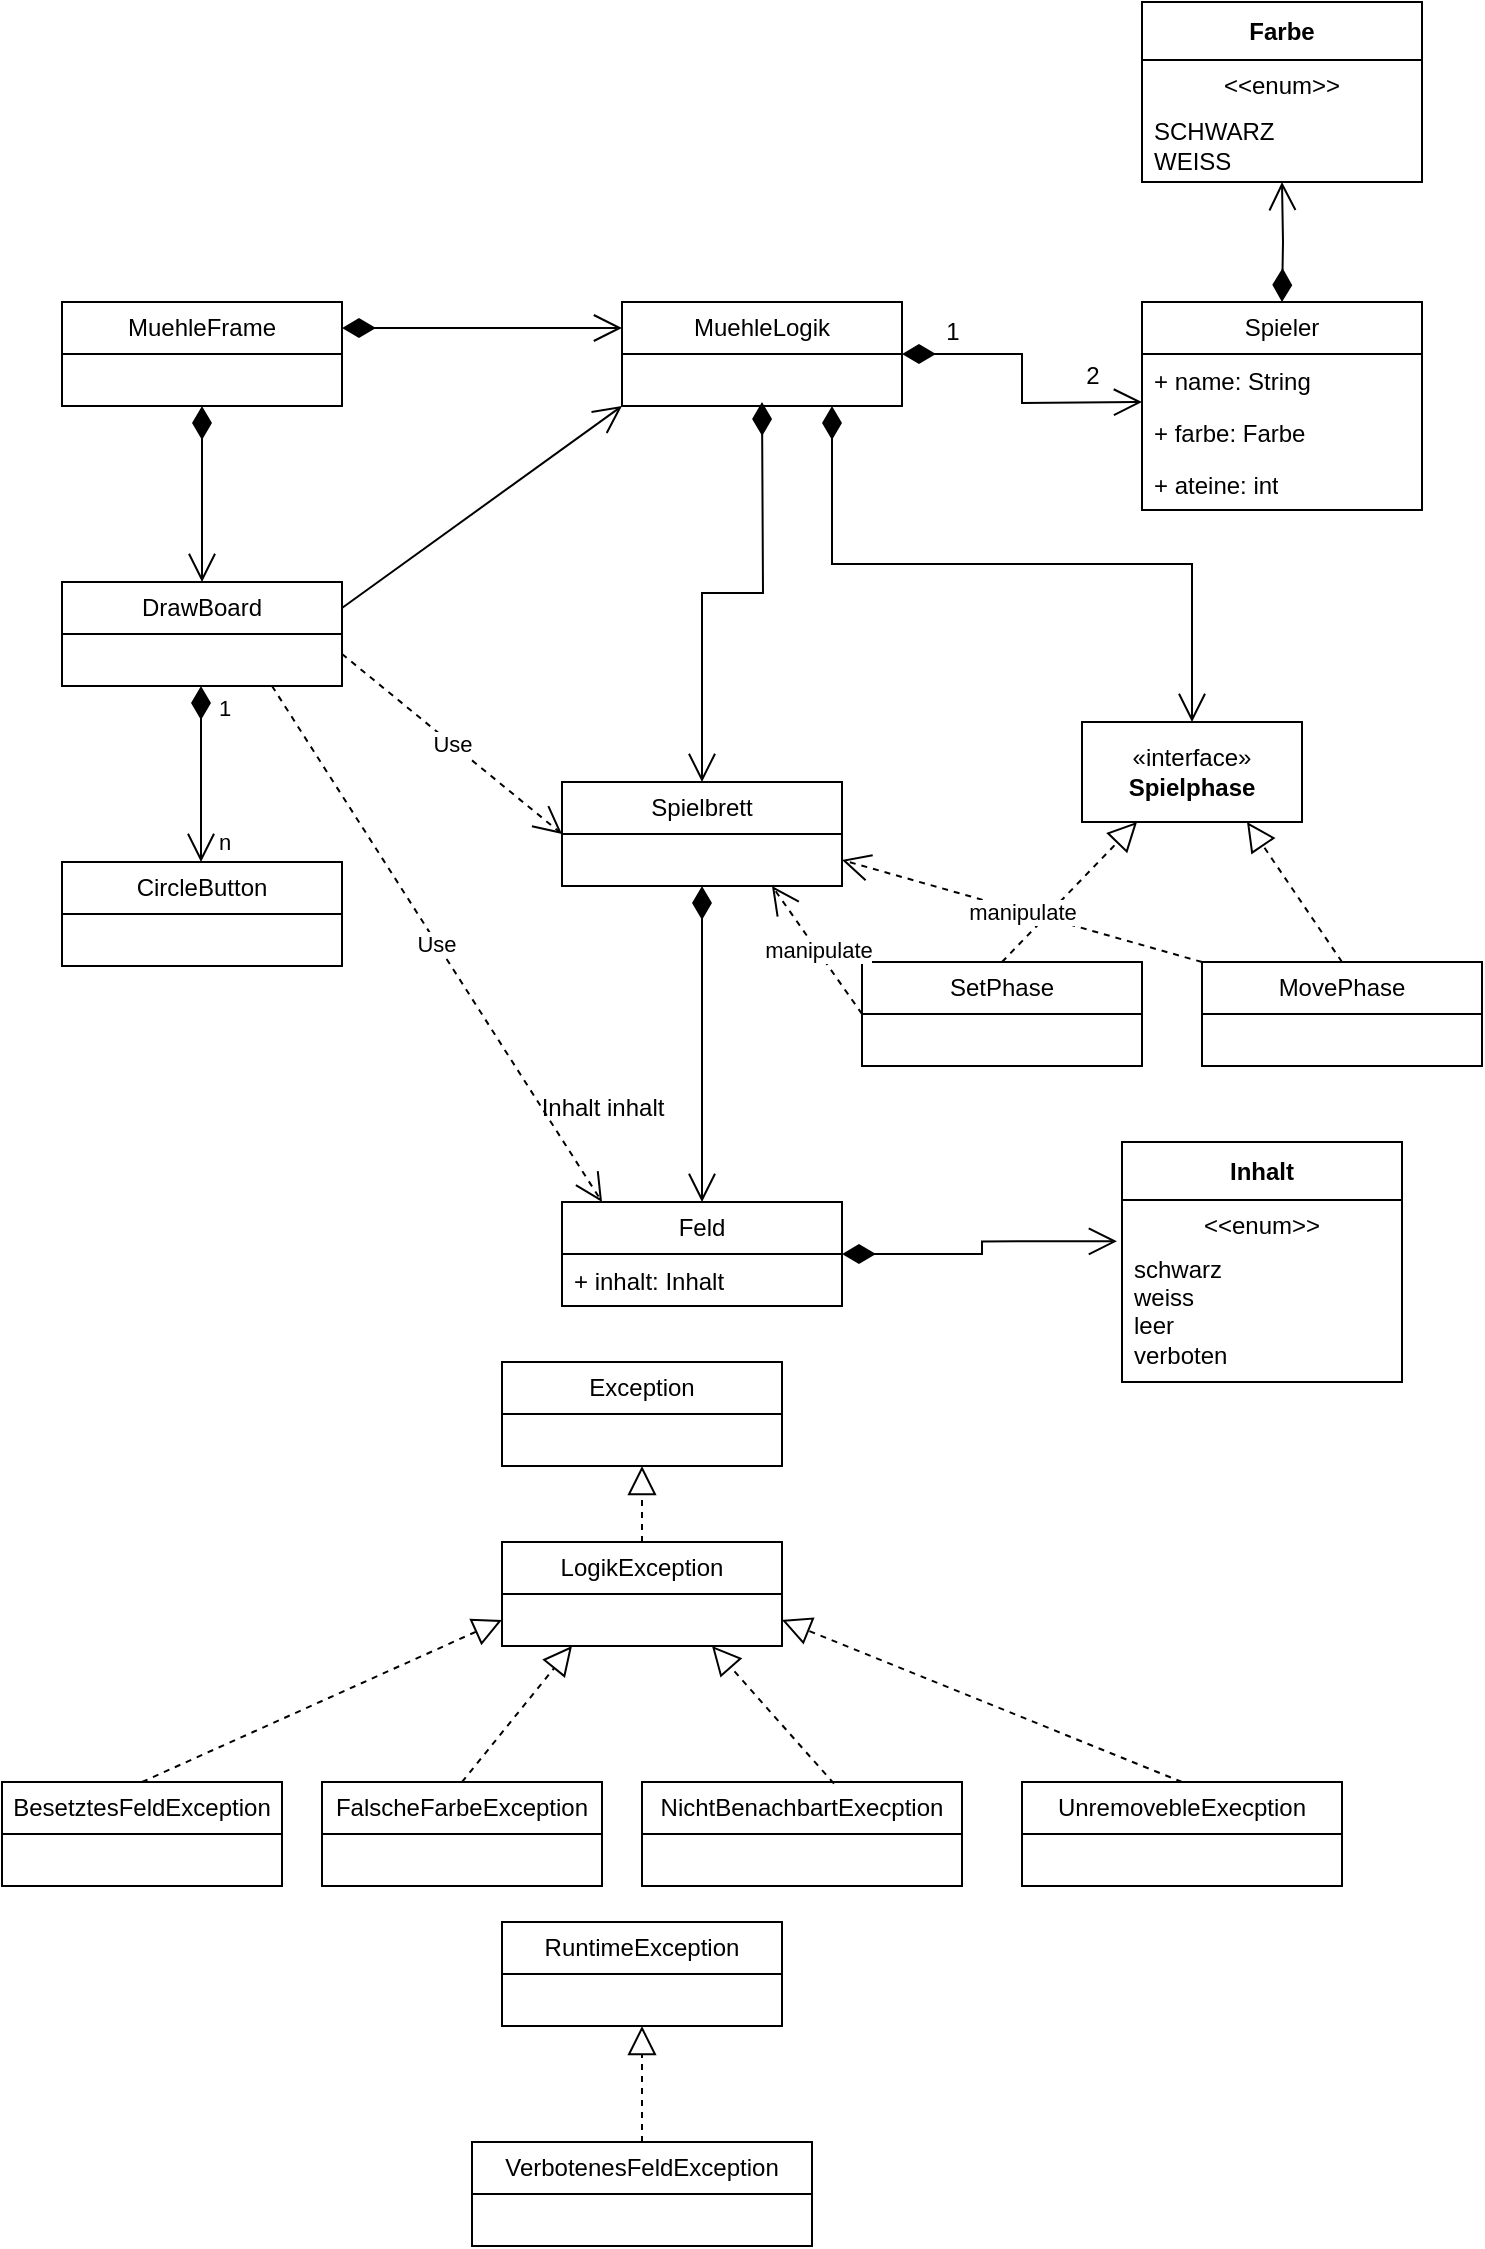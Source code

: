 <mxfile version="24.7.8">
  <diagram id="C5RBs43oDa-KdzZeNtuy" name="Page-1">
    <mxGraphModel dx="1687" dy="878" grid="1" gridSize="10" guides="1" tooltips="1" connect="1" arrows="1" fold="1" page="1" pageScale="1" pageWidth="827" pageHeight="1169" math="0" shadow="0">
      <root>
        <mxCell id="WIyWlLk6GJQsqaUBKTNV-0" />
        <mxCell id="WIyWlLk6GJQsqaUBKTNV-1" parent="WIyWlLk6GJQsqaUBKTNV-0" />
        <mxCell id="z7_V1d8GZcHk-OMy8LCR-1" value="MuehleFrame" style="swimlane;fontStyle=0;childLayout=stackLayout;horizontal=1;startSize=26;fillColor=none;horizontalStack=0;resizeParent=1;resizeParentMax=0;resizeLast=0;collapsible=1;marginBottom=0;whiteSpace=wrap;html=1;" vertex="1" parent="WIyWlLk6GJQsqaUBKTNV-1">
          <mxGeometry x="100" y="170" width="140" height="52" as="geometry" />
        </mxCell>
        <mxCell id="z7_V1d8GZcHk-OMy8LCR-9" value="DrawBoard" style="swimlane;fontStyle=0;childLayout=stackLayout;horizontal=1;startSize=26;fillColor=none;horizontalStack=0;resizeParent=1;resizeParentMax=0;resizeLast=0;collapsible=1;marginBottom=0;whiteSpace=wrap;html=1;" vertex="1" parent="WIyWlLk6GJQsqaUBKTNV-1">
          <mxGeometry x="100" y="310" width="140" height="52" as="geometry" />
        </mxCell>
        <mxCell id="z7_V1d8GZcHk-OMy8LCR-14" value="MuehleLogik" style="swimlane;fontStyle=0;childLayout=stackLayout;horizontal=1;startSize=26;fillColor=none;horizontalStack=0;resizeParent=1;resizeParentMax=0;resizeLast=0;collapsible=1;marginBottom=0;whiteSpace=wrap;html=1;" vertex="1" parent="WIyWlLk6GJQsqaUBKTNV-1">
          <mxGeometry x="380" y="170" width="140" height="52" as="geometry" />
        </mxCell>
        <mxCell id="z7_V1d8GZcHk-OMy8LCR-15" value="" style="endArrow=open;html=1;endSize=12;startArrow=diamondThin;startSize=14;startFill=1;edgeStyle=orthogonalEdgeStyle;align=left;verticalAlign=bottom;rounded=0;entryX=0;entryY=0.25;entryDx=0;entryDy=0;exitX=1;exitY=0.25;exitDx=0;exitDy=0;" edge="1" parent="WIyWlLk6GJQsqaUBKTNV-1" source="z7_V1d8GZcHk-OMy8LCR-1" target="z7_V1d8GZcHk-OMy8LCR-14">
          <mxGeometry x="-1" y="3" relative="1" as="geometry">
            <mxPoint x="250" y="90" as="sourcePoint" />
            <mxPoint x="180" y="232" as="targetPoint" />
          </mxGeometry>
        </mxCell>
        <mxCell id="z7_V1d8GZcHk-OMy8LCR-18" value="CircleButton" style="swimlane;fontStyle=0;childLayout=stackLayout;horizontal=1;startSize=26;fillColor=none;horizontalStack=0;resizeParent=1;resizeParentMax=0;resizeLast=0;collapsible=1;marginBottom=0;whiteSpace=wrap;html=1;" vertex="1" parent="WIyWlLk6GJQsqaUBKTNV-1">
          <mxGeometry x="100" y="450" width="140" height="52" as="geometry" />
        </mxCell>
        <mxCell id="z7_V1d8GZcHk-OMy8LCR-20" value="" style="endArrow=open;html=1;endSize=12;startArrow=diamondThin;startSize=14;startFill=1;edgeStyle=orthogonalEdgeStyle;align=left;verticalAlign=bottom;rounded=0;entryX=0.5;entryY=0;entryDx=0;entryDy=0;exitX=0.5;exitY=1;exitDx=0;exitDy=0;" edge="1" parent="WIyWlLk6GJQsqaUBKTNV-1" source="z7_V1d8GZcHk-OMy8LCR-1" target="z7_V1d8GZcHk-OMy8LCR-9">
          <mxGeometry x="-1" y="3" relative="1" as="geometry">
            <mxPoint x="250" y="193" as="sourcePoint" />
            <mxPoint x="420" y="193" as="targetPoint" />
          </mxGeometry>
        </mxCell>
        <mxCell id="z7_V1d8GZcHk-OMy8LCR-21" value="" style="endArrow=open;html=1;endSize=12;startArrow=diamondThin;startSize=14;startFill=1;edgeStyle=orthogonalEdgeStyle;align=left;verticalAlign=bottom;rounded=0;entryX=0.5;entryY=0;entryDx=0;entryDy=0;exitX=0.5;exitY=1;exitDx=0;exitDy=0;" edge="1" parent="WIyWlLk6GJQsqaUBKTNV-1">
          <mxGeometry x="-1" y="3" relative="1" as="geometry">
            <mxPoint x="169.5" y="362" as="sourcePoint" />
            <mxPoint x="169.5" y="450" as="targetPoint" />
          </mxGeometry>
        </mxCell>
        <mxCell id="z7_V1d8GZcHk-OMy8LCR-24" value="n" style="edgeLabel;html=1;align=center;verticalAlign=middle;resizable=0;points=[];" vertex="1" connectable="0" parent="z7_V1d8GZcHk-OMy8LCR-21">
          <mxGeometry x="1" y="-2" relative="1" as="geometry">
            <mxPoint x="13" y="-10" as="offset" />
          </mxGeometry>
        </mxCell>
        <mxCell id="z7_V1d8GZcHk-OMy8LCR-25" value="&lt;div&gt;1&lt;/div&gt;" style="edgeLabel;html=1;align=center;verticalAlign=middle;resizable=0;points=[];" vertex="1" connectable="0" parent="z7_V1d8GZcHk-OMy8LCR-21">
          <mxGeometry x="-0.75" y="1" relative="1" as="geometry">
            <mxPoint x="10" as="offset" />
          </mxGeometry>
        </mxCell>
        <mxCell id="z7_V1d8GZcHk-OMy8LCR-28" value="Spielbrett" style="swimlane;fontStyle=0;childLayout=stackLayout;horizontal=1;startSize=26;fillColor=none;horizontalStack=0;resizeParent=1;resizeParentMax=0;resizeLast=0;collapsible=1;marginBottom=0;whiteSpace=wrap;html=1;" vertex="1" parent="WIyWlLk6GJQsqaUBKTNV-1">
          <mxGeometry x="350" y="410" width="140" height="52" as="geometry" />
        </mxCell>
        <mxCell id="z7_V1d8GZcHk-OMy8LCR-29" value="" style="endArrow=open;html=1;endSize=12;startArrow=diamondThin;startSize=14;startFill=1;edgeStyle=orthogonalEdgeStyle;align=left;verticalAlign=bottom;rounded=0;entryX=0.5;entryY=0;entryDx=0;entryDy=0;" edge="1" parent="WIyWlLk6GJQsqaUBKTNV-1" target="z7_V1d8GZcHk-OMy8LCR-28">
          <mxGeometry x="-1" y="3" relative="1" as="geometry">
            <mxPoint x="450" y="220" as="sourcePoint" />
            <mxPoint x="420" y="193" as="targetPoint" />
          </mxGeometry>
        </mxCell>
        <mxCell id="z7_V1d8GZcHk-OMy8LCR-31" value="&lt;div&gt;Feld&lt;/div&gt;" style="swimlane;fontStyle=0;childLayout=stackLayout;horizontal=1;startSize=26;fillColor=none;horizontalStack=0;resizeParent=1;resizeParentMax=0;resizeLast=0;collapsible=1;marginBottom=0;whiteSpace=wrap;html=1;" vertex="1" parent="WIyWlLk6GJQsqaUBKTNV-1">
          <mxGeometry x="350" y="620" width="140" height="52" as="geometry" />
        </mxCell>
        <mxCell id="z7_V1d8GZcHk-OMy8LCR-72" value="+ inhalt: Inhalt" style="text;strokeColor=none;fillColor=none;align=left;verticalAlign=top;spacingLeft=4;spacingRight=4;overflow=hidden;rotatable=0;points=[[0,0.5],[1,0.5]];portConstraint=eastwest;whiteSpace=wrap;html=1;" vertex="1" parent="z7_V1d8GZcHk-OMy8LCR-31">
          <mxGeometry y="26" width="140" height="26" as="geometry" />
        </mxCell>
        <mxCell id="z7_V1d8GZcHk-OMy8LCR-32" value="" style="endArrow=open;html=1;endSize=12;startArrow=diamondThin;startSize=14;startFill=1;edgeStyle=orthogonalEdgeStyle;align=left;verticalAlign=bottom;rounded=0;entryX=0.5;entryY=0;entryDx=0;entryDy=0;exitX=0.5;exitY=1;exitDx=0;exitDy=0;" edge="1" parent="WIyWlLk6GJQsqaUBKTNV-1" source="z7_V1d8GZcHk-OMy8LCR-28" target="z7_V1d8GZcHk-OMy8LCR-31">
          <mxGeometry x="-1" y="3" relative="1" as="geometry">
            <mxPoint x="480" y="360" as="sourcePoint" />
            <mxPoint x="479.5" y="430" as="targetPoint" />
          </mxGeometry>
        </mxCell>
        <mxCell id="z7_V1d8GZcHk-OMy8LCR-36" value="" style="endArrow=open;html=1;endSize=12;startArrow=diamondThin;startSize=14;startFill=1;edgeStyle=orthogonalEdgeStyle;align=left;verticalAlign=bottom;rounded=0;entryX=0;entryY=0.5;entryDx=0;entryDy=0;exitX=1;exitY=0.5;exitDx=0;exitDy=0;" edge="1" parent="WIyWlLk6GJQsqaUBKTNV-1" source="z7_V1d8GZcHk-OMy8LCR-14">
          <mxGeometry x="-1" y="3" relative="1" as="geometry">
            <mxPoint x="610" y="280" as="sourcePoint" />
            <mxPoint x="640" y="220" as="targetPoint" />
          </mxGeometry>
        </mxCell>
        <mxCell id="z7_V1d8GZcHk-OMy8LCR-37" value="Use" style="endArrow=open;endSize=12;dashed=1;html=1;rounded=0;entryX=0;entryY=0.5;entryDx=0;entryDy=0;" edge="1" parent="WIyWlLk6GJQsqaUBKTNV-1" target="z7_V1d8GZcHk-OMy8LCR-28">
          <mxGeometry width="160" relative="1" as="geometry">
            <mxPoint x="240" y="346" as="sourcePoint" />
            <mxPoint x="470" y="410" as="targetPoint" />
          </mxGeometry>
        </mxCell>
        <mxCell id="z7_V1d8GZcHk-OMy8LCR-38" value="Use" style="endArrow=open;endSize=12;dashed=1;html=1;rounded=0;entryX=0.143;entryY=0;entryDx=0;entryDy=0;exitX=0.75;exitY=1;exitDx=0;exitDy=0;entryPerimeter=0;" edge="1" parent="WIyWlLk6GJQsqaUBKTNV-1" source="z7_V1d8GZcHk-OMy8LCR-9" target="z7_V1d8GZcHk-OMy8LCR-31">
          <mxGeometry width="160" relative="1" as="geometry">
            <mxPoint x="220" y="362" as="sourcePoint" />
            <mxPoint x="380" y="478" as="targetPoint" />
          </mxGeometry>
        </mxCell>
        <mxCell id="z7_V1d8GZcHk-OMy8LCR-39" value="" style="endArrow=open;endFill=1;endSize=12;html=1;rounded=0;exitX=1;exitY=0.25;exitDx=0;exitDy=0;entryX=0;entryY=1;entryDx=0;entryDy=0;" edge="1" parent="WIyWlLk6GJQsqaUBKTNV-1" source="z7_V1d8GZcHk-OMy8LCR-9" target="z7_V1d8GZcHk-OMy8LCR-14">
          <mxGeometry width="160" relative="1" as="geometry">
            <mxPoint x="310" y="410" as="sourcePoint" />
            <mxPoint x="470" y="410" as="targetPoint" />
          </mxGeometry>
        </mxCell>
        <mxCell id="z7_V1d8GZcHk-OMy8LCR-40" value="&lt;div&gt;SetPhase&lt;/div&gt;" style="swimlane;fontStyle=0;childLayout=stackLayout;horizontal=1;startSize=26;fillColor=none;horizontalStack=0;resizeParent=1;resizeParentMax=0;resizeLast=0;collapsible=1;marginBottom=0;whiteSpace=wrap;html=1;" vertex="1" parent="WIyWlLk6GJQsqaUBKTNV-1">
          <mxGeometry x="500" y="500" width="140" height="52" as="geometry" />
        </mxCell>
        <mxCell id="z7_V1d8GZcHk-OMy8LCR-41" value="«interface»&lt;br&gt;&lt;div&gt;&lt;b&gt;Spielphase&lt;/b&gt;&lt;/div&gt;" style="html=1;whiteSpace=wrap;" vertex="1" parent="WIyWlLk6GJQsqaUBKTNV-1">
          <mxGeometry x="610" y="380" width="110" height="50" as="geometry" />
        </mxCell>
        <mxCell id="z7_V1d8GZcHk-OMy8LCR-42" value="&lt;div&gt;MovePhase&lt;/div&gt;" style="swimlane;fontStyle=0;childLayout=stackLayout;horizontal=1;startSize=26;fillColor=none;horizontalStack=0;resizeParent=1;resizeParentMax=0;resizeLast=0;collapsible=1;marginBottom=0;whiteSpace=wrap;html=1;" vertex="1" parent="WIyWlLk6GJQsqaUBKTNV-1">
          <mxGeometry x="670" y="500" width="140" height="52" as="geometry" />
        </mxCell>
        <mxCell id="z7_V1d8GZcHk-OMy8LCR-43" value="" style="endArrow=open;html=1;endSize=12;startArrow=diamondThin;startSize=14;startFill=1;edgeStyle=orthogonalEdgeStyle;align=left;verticalAlign=bottom;rounded=0;entryX=0.5;entryY=0;entryDx=0;entryDy=0;exitX=0.75;exitY=1;exitDx=0;exitDy=0;" edge="1" parent="WIyWlLk6GJQsqaUBKTNV-1" source="z7_V1d8GZcHk-OMy8LCR-14" target="z7_V1d8GZcHk-OMy8LCR-41">
          <mxGeometry x="-1" y="3" relative="1" as="geometry">
            <mxPoint x="530" y="206" as="sourcePoint" />
            <mxPoint x="650" y="206" as="targetPoint" />
          </mxGeometry>
        </mxCell>
        <mxCell id="z7_V1d8GZcHk-OMy8LCR-44" value="" style="endArrow=block;dashed=1;endFill=0;endSize=12;html=1;rounded=0;entryX=0.25;entryY=1;entryDx=0;entryDy=0;exitX=0.5;exitY=0;exitDx=0;exitDy=0;" edge="1" parent="WIyWlLk6GJQsqaUBKTNV-1" source="z7_V1d8GZcHk-OMy8LCR-40" target="z7_V1d8GZcHk-OMy8LCR-41">
          <mxGeometry width="160" relative="1" as="geometry">
            <mxPoint x="310" y="410" as="sourcePoint" />
            <mxPoint x="470" y="410" as="targetPoint" />
          </mxGeometry>
        </mxCell>
        <mxCell id="z7_V1d8GZcHk-OMy8LCR-45" value="" style="endArrow=block;dashed=1;endFill=0;endSize=12;html=1;rounded=0;entryX=0.75;entryY=1;entryDx=0;entryDy=0;exitX=0.5;exitY=0;exitDx=0;exitDy=0;" edge="1" parent="WIyWlLk6GJQsqaUBKTNV-1" source="z7_V1d8GZcHk-OMy8LCR-42" target="z7_V1d8GZcHk-OMy8LCR-41">
          <mxGeometry width="160" relative="1" as="geometry">
            <mxPoint x="560" y="420" as="sourcePoint" />
            <mxPoint x="628" y="350" as="targetPoint" />
          </mxGeometry>
        </mxCell>
        <mxCell id="z7_V1d8GZcHk-OMy8LCR-46" value="&lt;div&gt;manipulate&lt;/div&gt;" style="endArrow=open;endSize=12;dashed=1;html=1;rounded=0;exitX=0;exitY=0.5;exitDx=0;exitDy=0;entryX=0.75;entryY=1;entryDx=0;entryDy=0;" edge="1" parent="WIyWlLk6GJQsqaUBKTNV-1" source="z7_V1d8GZcHk-OMy8LCR-40" target="z7_V1d8GZcHk-OMy8LCR-28">
          <mxGeometry width="160" relative="1" as="geometry">
            <mxPoint x="250" y="356" as="sourcePoint" />
            <mxPoint x="440" y="380" as="targetPoint" />
          </mxGeometry>
        </mxCell>
        <mxCell id="z7_V1d8GZcHk-OMy8LCR-47" value="&lt;div&gt;manipulate&lt;/div&gt;" style="endArrow=open;endSize=12;dashed=1;html=1;rounded=0;exitX=0;exitY=0;exitDx=0;exitDy=0;entryX=1;entryY=0.75;entryDx=0;entryDy=0;" edge="1" parent="WIyWlLk6GJQsqaUBKTNV-1" source="z7_V1d8GZcHk-OMy8LCR-42" target="z7_V1d8GZcHk-OMy8LCR-28">
          <mxGeometry width="160" relative="1" as="geometry">
            <mxPoint x="490" y="446" as="sourcePoint" />
            <mxPoint x="445" y="382" as="targetPoint" />
          </mxGeometry>
        </mxCell>
        <mxCell id="z7_V1d8GZcHk-OMy8LCR-52" value="Inhalt" style="swimlane;fontStyle=1;align=center;verticalAlign=middle;childLayout=stackLayout;horizontal=1;startSize=29;horizontalStack=0;resizeParent=1;resizeParentMax=0;resizeLast=0;collapsible=0;marginBottom=0;html=1;whiteSpace=wrap;" vertex="1" parent="WIyWlLk6GJQsqaUBKTNV-1">
          <mxGeometry x="630" y="590" width="140" height="120" as="geometry" />
        </mxCell>
        <mxCell id="z7_V1d8GZcHk-OMy8LCR-53" value="&amp;lt;&amp;lt;enum&amp;gt;&amp;gt;" style="text;html=1;strokeColor=none;fillColor=none;align=center;verticalAlign=middle;spacingLeft=4;spacingRight=4;overflow=hidden;rotatable=0;points=[[0,0.5],[1,0.5]];portConstraint=eastwest;whiteSpace=wrap;" vertex="1" parent="z7_V1d8GZcHk-OMy8LCR-52">
          <mxGeometry y="29" width="140" height="25" as="geometry" />
        </mxCell>
        <mxCell id="z7_V1d8GZcHk-OMy8LCR-54" value="&lt;div&gt;schwarz&lt;/div&gt;&lt;div&gt;weiss&lt;/div&gt;&lt;div&gt;leer&lt;/div&gt;&lt;div&gt;verboten&lt;/div&gt;&lt;div&gt;&lt;br&gt;&lt;/div&gt;" style="text;html=1;strokeColor=none;fillColor=none;align=left;verticalAlign=middle;spacingLeft=4;spacingRight=4;overflow=hidden;rotatable=0;points=[[0,0.5],[1,0.5]];portConstraint=eastwest;whiteSpace=wrap;" vertex="1" parent="z7_V1d8GZcHk-OMy8LCR-52">
          <mxGeometry y="54" width="140" height="66" as="geometry" />
        </mxCell>
        <mxCell id="z7_V1d8GZcHk-OMy8LCR-55" value="Inhalt inhalt" style="text;html=1;align=center;verticalAlign=middle;resizable=0;points=[];autosize=1;strokeColor=none;fillColor=none;" vertex="1" parent="WIyWlLk6GJQsqaUBKTNV-1">
          <mxGeometry x="325" y="558" width="90" height="30" as="geometry" />
        </mxCell>
        <mxCell id="z7_V1d8GZcHk-OMy8LCR-57" value="&lt;div&gt;Farbe&lt;/div&gt;" style="swimlane;fontStyle=1;align=center;verticalAlign=middle;childLayout=stackLayout;horizontal=1;startSize=29;horizontalStack=0;resizeParent=1;resizeParentMax=0;resizeLast=0;collapsible=0;marginBottom=0;html=1;whiteSpace=wrap;" vertex="1" parent="WIyWlLk6GJQsqaUBKTNV-1">
          <mxGeometry x="640" y="20" width="140" height="90" as="geometry" />
        </mxCell>
        <mxCell id="z7_V1d8GZcHk-OMy8LCR-58" value="&amp;lt;&amp;lt;enum&amp;gt;&amp;gt;" style="text;html=1;strokeColor=none;fillColor=none;align=center;verticalAlign=middle;spacingLeft=4;spacingRight=4;overflow=hidden;rotatable=0;points=[[0,0.5],[1,0.5]];portConstraint=eastwest;whiteSpace=wrap;" vertex="1" parent="z7_V1d8GZcHk-OMy8LCR-57">
          <mxGeometry y="29" width="140" height="25" as="geometry" />
        </mxCell>
        <mxCell id="z7_V1d8GZcHk-OMy8LCR-59" value="&lt;div&gt;SCHWARZ&lt;/div&gt;&lt;div&gt;WEISS&lt;br&gt;&lt;/div&gt;" style="text;html=1;strokeColor=none;fillColor=none;align=left;verticalAlign=middle;spacingLeft=4;spacingRight=4;overflow=hidden;rotatable=0;points=[[0,0.5],[1,0.5]];portConstraint=eastwest;whiteSpace=wrap;" vertex="1" parent="z7_V1d8GZcHk-OMy8LCR-57">
          <mxGeometry y="54" width="140" height="36" as="geometry" />
        </mxCell>
        <mxCell id="z7_V1d8GZcHk-OMy8LCR-60" value="" style="endArrow=open;html=1;endSize=12;startArrow=diamondThin;startSize=14;startFill=1;edgeStyle=orthogonalEdgeStyle;align=left;verticalAlign=bottom;rounded=0;entryX=0.5;entryY=1;entryDx=0;entryDy=0;exitX=0.5;exitY=0;exitDx=0;exitDy=0;" edge="1" parent="WIyWlLk6GJQsqaUBKTNV-1" target="z7_V1d8GZcHk-OMy8LCR-57">
          <mxGeometry x="-1" y="3" relative="1" as="geometry">
            <mxPoint x="710" y="170" as="sourcePoint" />
            <mxPoint x="590" y="130" as="targetPoint" />
          </mxGeometry>
        </mxCell>
        <mxCell id="z7_V1d8GZcHk-OMy8LCR-67" value="Spieler" style="swimlane;fontStyle=0;childLayout=stackLayout;horizontal=1;startSize=26;fillColor=none;horizontalStack=0;resizeParent=1;resizeParentMax=0;resizeLast=0;collapsible=1;marginBottom=0;whiteSpace=wrap;html=1;" vertex="1" parent="WIyWlLk6GJQsqaUBKTNV-1">
          <mxGeometry x="640" y="170" width="140" height="104" as="geometry" />
        </mxCell>
        <mxCell id="z7_V1d8GZcHk-OMy8LCR-68" value="+ name: String" style="text;strokeColor=none;fillColor=none;align=left;verticalAlign=top;spacingLeft=4;spacingRight=4;overflow=hidden;rotatable=0;points=[[0,0.5],[1,0.5]];portConstraint=eastwest;whiteSpace=wrap;html=1;" vertex="1" parent="z7_V1d8GZcHk-OMy8LCR-67">
          <mxGeometry y="26" width="140" height="26" as="geometry" />
        </mxCell>
        <mxCell id="z7_V1d8GZcHk-OMy8LCR-69" value="+ farbe: Farbe" style="text;strokeColor=none;fillColor=none;align=left;verticalAlign=top;spacingLeft=4;spacingRight=4;overflow=hidden;rotatable=0;points=[[0,0.5],[1,0.5]];portConstraint=eastwest;whiteSpace=wrap;html=1;" vertex="1" parent="z7_V1d8GZcHk-OMy8LCR-67">
          <mxGeometry y="52" width="140" height="26" as="geometry" />
        </mxCell>
        <mxCell id="z7_V1d8GZcHk-OMy8LCR-70" value="+ ateine: int" style="text;strokeColor=none;fillColor=none;align=left;verticalAlign=top;spacingLeft=4;spacingRight=4;overflow=hidden;rotatable=0;points=[[0,0.5],[1,0.5]];portConstraint=eastwest;whiteSpace=wrap;html=1;" vertex="1" parent="z7_V1d8GZcHk-OMy8LCR-67">
          <mxGeometry y="78" width="140" height="26" as="geometry" />
        </mxCell>
        <mxCell id="z7_V1d8GZcHk-OMy8LCR-71" value="" style="endArrow=open;html=1;endSize=12;startArrow=diamondThin;startSize=14;startFill=1;edgeStyle=orthogonalEdgeStyle;align=left;verticalAlign=bottom;rounded=0;entryX=-0.018;entryY=0.826;entryDx=0;entryDy=0;exitX=1;exitY=0.5;exitDx=0;exitDy=0;entryPerimeter=0;" edge="1" parent="WIyWlLk6GJQsqaUBKTNV-1" source="z7_V1d8GZcHk-OMy8LCR-31" target="z7_V1d8GZcHk-OMy8LCR-53">
          <mxGeometry x="-1" y="3" relative="1" as="geometry">
            <mxPoint x="530" y="670" as="sourcePoint" />
            <mxPoint x="530" y="828" as="targetPoint" />
          </mxGeometry>
        </mxCell>
        <mxCell id="z7_V1d8GZcHk-OMy8LCR-73" value="LogikException" style="swimlane;fontStyle=0;childLayout=stackLayout;horizontal=1;startSize=26;fillColor=none;horizontalStack=0;resizeParent=1;resizeParentMax=0;resizeLast=0;collapsible=1;marginBottom=0;whiteSpace=wrap;html=1;" vertex="1" parent="WIyWlLk6GJQsqaUBKTNV-1">
          <mxGeometry x="320" y="790" width="140" height="52" as="geometry" />
        </mxCell>
        <mxCell id="z7_V1d8GZcHk-OMy8LCR-74" value="BesetztesFeldException" style="swimlane;fontStyle=0;childLayout=stackLayout;horizontal=1;startSize=26;fillColor=none;horizontalStack=0;resizeParent=1;resizeParentMax=0;resizeLast=0;collapsible=1;marginBottom=0;whiteSpace=wrap;html=1;" vertex="1" parent="WIyWlLk6GJQsqaUBKTNV-1">
          <mxGeometry x="70" y="910" width="140" height="52" as="geometry" />
        </mxCell>
        <mxCell id="z7_V1d8GZcHk-OMy8LCR-75" value="FalscheFarbeException" style="swimlane;fontStyle=0;childLayout=stackLayout;horizontal=1;startSize=26;fillColor=none;horizontalStack=0;resizeParent=1;resizeParentMax=0;resizeLast=0;collapsible=1;marginBottom=0;whiteSpace=wrap;html=1;" vertex="1" parent="WIyWlLk6GJQsqaUBKTNV-1">
          <mxGeometry x="230" y="910" width="140" height="52" as="geometry" />
        </mxCell>
        <mxCell id="z7_V1d8GZcHk-OMy8LCR-76" value="NichtBenachbartExecption" style="swimlane;fontStyle=0;childLayout=stackLayout;horizontal=1;startSize=26;fillColor=none;horizontalStack=0;resizeParent=1;resizeParentMax=0;resizeLast=0;collapsible=1;marginBottom=0;whiteSpace=wrap;html=1;" vertex="1" parent="WIyWlLk6GJQsqaUBKTNV-1">
          <mxGeometry x="390" y="910" width="160" height="52" as="geometry" />
        </mxCell>
        <mxCell id="z7_V1d8GZcHk-OMy8LCR-78" value="UnremovebleExecption" style="swimlane;fontStyle=0;childLayout=stackLayout;horizontal=1;startSize=26;fillColor=none;horizontalStack=0;resizeParent=1;resizeParentMax=0;resizeLast=0;collapsible=1;marginBottom=0;whiteSpace=wrap;html=1;" vertex="1" parent="WIyWlLk6GJQsqaUBKTNV-1">
          <mxGeometry x="580" y="910" width="160" height="52" as="geometry" />
        </mxCell>
        <mxCell id="z7_V1d8GZcHk-OMy8LCR-79" value="" style="endArrow=block;dashed=1;endFill=0;endSize=12;html=1;rounded=0;entryX=0;entryY=0.75;entryDx=0;entryDy=0;exitX=0.5;exitY=0;exitDx=0;exitDy=0;" edge="1" parent="WIyWlLk6GJQsqaUBKTNV-1" source="z7_V1d8GZcHk-OMy8LCR-74" target="z7_V1d8GZcHk-OMy8LCR-73">
          <mxGeometry width="160" relative="1" as="geometry">
            <mxPoint x="142" y="900" as="sourcePoint" />
            <mxPoint x="210" y="830" as="targetPoint" />
          </mxGeometry>
        </mxCell>
        <mxCell id="z7_V1d8GZcHk-OMy8LCR-82" value="" style="endArrow=block;dashed=1;endFill=0;endSize=12;html=1;rounded=0;entryX=0.75;entryY=1;entryDx=0;entryDy=0;exitX=0.6;exitY=0.016;exitDx=0;exitDy=0;exitPerimeter=0;" edge="1" parent="WIyWlLk6GJQsqaUBKTNV-1" source="z7_V1d8GZcHk-OMy8LCR-76" target="z7_V1d8GZcHk-OMy8LCR-73">
          <mxGeometry width="160" relative="1" as="geometry">
            <mxPoint x="150" y="920" as="sourcePoint" />
            <mxPoint x="330" y="839" as="targetPoint" />
          </mxGeometry>
        </mxCell>
        <mxCell id="z7_V1d8GZcHk-OMy8LCR-83" value="" style="endArrow=block;dashed=1;endFill=0;endSize=12;html=1;rounded=0;entryX=0.25;entryY=1;entryDx=0;entryDy=0;exitX=0.5;exitY=0;exitDx=0;exitDy=0;" edge="1" parent="WIyWlLk6GJQsqaUBKTNV-1" source="z7_V1d8GZcHk-OMy8LCR-75" target="z7_V1d8GZcHk-OMy8LCR-73">
          <mxGeometry width="160" relative="1" as="geometry">
            <mxPoint x="160" y="930" as="sourcePoint" />
            <mxPoint x="340" y="849" as="targetPoint" />
          </mxGeometry>
        </mxCell>
        <mxCell id="z7_V1d8GZcHk-OMy8LCR-84" value="" style="endArrow=block;dashed=1;endFill=0;endSize=12;html=1;rounded=0;exitX=0.5;exitY=0;exitDx=0;exitDy=0;entryX=1;entryY=0.75;entryDx=0;entryDy=0;" edge="1" parent="WIyWlLk6GJQsqaUBKTNV-1" source="z7_V1d8GZcHk-OMy8LCR-78" target="z7_V1d8GZcHk-OMy8LCR-73">
          <mxGeometry width="160" relative="1" as="geometry">
            <mxPoint x="170" y="940" as="sourcePoint" />
            <mxPoint x="450" y="860" as="targetPoint" />
          </mxGeometry>
        </mxCell>
        <mxCell id="z7_V1d8GZcHk-OMy8LCR-85" value="Exception" style="swimlane;fontStyle=0;childLayout=stackLayout;horizontal=1;startSize=26;fillColor=none;horizontalStack=0;resizeParent=1;resizeParentMax=0;resizeLast=0;collapsible=1;marginBottom=0;whiteSpace=wrap;html=1;" vertex="1" parent="WIyWlLk6GJQsqaUBKTNV-1">
          <mxGeometry x="320" y="700" width="140" height="52" as="geometry" />
        </mxCell>
        <mxCell id="z7_V1d8GZcHk-OMy8LCR-86" value="" style="endArrow=block;dashed=1;endFill=0;endSize=12;html=1;rounded=0;entryX=0.5;entryY=1;entryDx=0;entryDy=0;" edge="1" parent="WIyWlLk6GJQsqaUBKTNV-1" source="z7_V1d8GZcHk-OMy8LCR-73" target="z7_V1d8GZcHk-OMy8LCR-85">
          <mxGeometry width="160" relative="1" as="geometry">
            <mxPoint x="310" y="920" as="sourcePoint" />
            <mxPoint x="365" y="852" as="targetPoint" />
          </mxGeometry>
        </mxCell>
        <mxCell id="z7_V1d8GZcHk-OMy8LCR-87" value="RuntimeException" style="swimlane;fontStyle=0;childLayout=stackLayout;horizontal=1;startSize=26;fillColor=none;horizontalStack=0;resizeParent=1;resizeParentMax=0;resizeLast=0;collapsible=1;marginBottom=0;whiteSpace=wrap;html=1;" vertex="1" parent="WIyWlLk6GJQsqaUBKTNV-1">
          <mxGeometry x="320" y="980" width="140" height="52" as="geometry" />
        </mxCell>
        <mxCell id="z7_V1d8GZcHk-OMy8LCR-88" value="VerbotenesFeldException" style="swimlane;fontStyle=0;childLayout=stackLayout;horizontal=1;startSize=26;fillColor=none;horizontalStack=0;resizeParent=1;resizeParentMax=0;resizeLast=0;collapsible=1;marginBottom=0;whiteSpace=wrap;html=1;" vertex="1" parent="WIyWlLk6GJQsqaUBKTNV-1">
          <mxGeometry x="305" y="1090" width="170" height="52" as="geometry" />
        </mxCell>
        <mxCell id="z7_V1d8GZcHk-OMy8LCR-89" value="" style="endArrow=block;dashed=1;endFill=0;endSize=12;html=1;rounded=0;entryX=0.5;entryY=1;entryDx=0;entryDy=0;" edge="1" parent="WIyWlLk6GJQsqaUBKTNV-1" source="z7_V1d8GZcHk-OMy8LCR-88" target="z7_V1d8GZcHk-OMy8LCR-87">
          <mxGeometry width="160" relative="1" as="geometry">
            <mxPoint x="581" y="1101" as="sourcePoint" />
            <mxPoint x="520" y="1032" as="targetPoint" />
          </mxGeometry>
        </mxCell>
        <mxCell id="z7_V1d8GZcHk-OMy8LCR-90" value="1" style="text;html=1;align=center;verticalAlign=middle;resizable=0;points=[];autosize=1;strokeColor=none;fillColor=none;" vertex="1" parent="WIyWlLk6GJQsqaUBKTNV-1">
          <mxGeometry x="530" y="170" width="30" height="30" as="geometry" />
        </mxCell>
        <mxCell id="z7_V1d8GZcHk-OMy8LCR-91" value="2" style="text;html=1;align=center;verticalAlign=middle;resizable=0;points=[];autosize=1;strokeColor=none;fillColor=none;" vertex="1" parent="WIyWlLk6GJQsqaUBKTNV-1">
          <mxGeometry x="600" y="192" width="30" height="30" as="geometry" />
        </mxCell>
      </root>
    </mxGraphModel>
  </diagram>
</mxfile>
